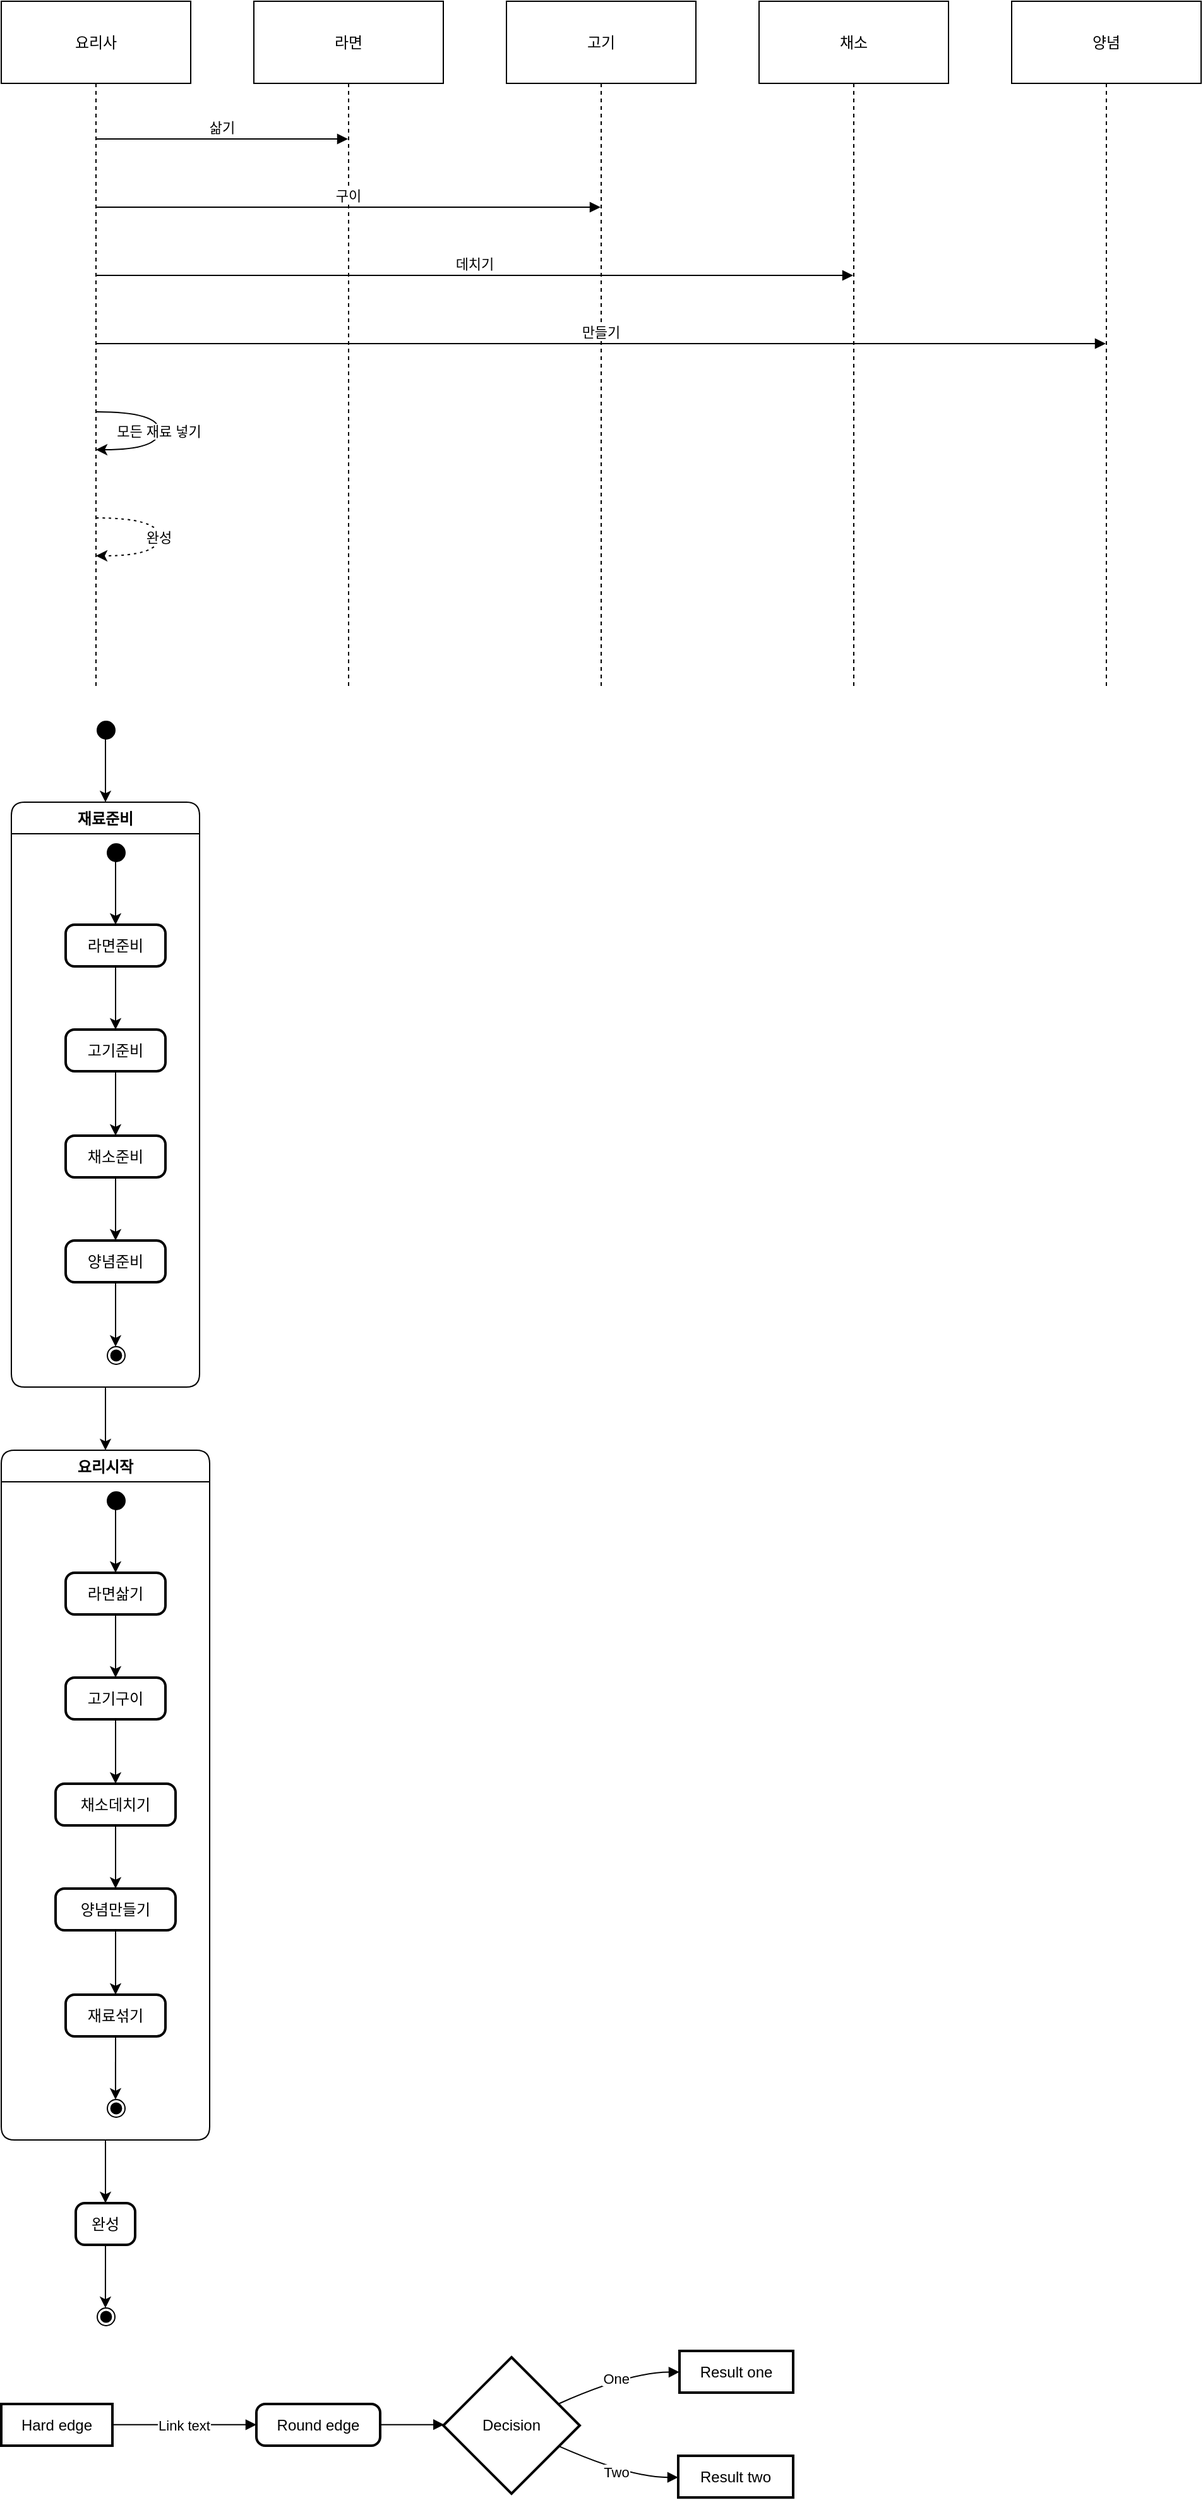 <mxfile version="24.3.1" type="github">
  <diagram name="페이지-1" id="k0mP1A2rVrJ4UrWKxLFV">
    <mxGraphModel dx="1181" dy="674" grid="1" gridSize="10" guides="1" tooltips="1" connect="1" arrows="1" fold="1" page="1" pageScale="1" pageWidth="827" pageHeight="1169" math="0" shadow="0">
      <root>
        <mxCell id="0" />
        <mxCell id="1" parent="0" />
        <mxCell id="u19SwWXHirUWyQlNtAJR-1" value="요리사" style="shape=umlLifeline;perimeter=lifelinePerimeter;whiteSpace=wrap;container=1;dropTarget=0;collapsible=0;recursiveResize=0;outlineConnect=0;portConstraint=eastwest;newEdgeStyle={&quot;edgeStyle&quot;:&quot;elbowEdgeStyle&quot;,&quot;elbow&quot;:&quot;vertical&quot;,&quot;curved&quot;:0,&quot;rounded&quot;:0};size=65;" vertex="1" parent="1">
          <mxGeometry x="20" y="20" width="150" height="544" as="geometry" />
        </mxCell>
        <mxCell id="u19SwWXHirUWyQlNtAJR-2" value="라면" style="shape=umlLifeline;perimeter=lifelinePerimeter;whiteSpace=wrap;container=1;dropTarget=0;collapsible=0;recursiveResize=0;outlineConnect=0;portConstraint=eastwest;newEdgeStyle={&quot;edgeStyle&quot;:&quot;elbowEdgeStyle&quot;,&quot;elbow&quot;:&quot;vertical&quot;,&quot;curved&quot;:0,&quot;rounded&quot;:0};size=65;" vertex="1" parent="1">
          <mxGeometry x="220" y="20" width="150" height="544" as="geometry" />
        </mxCell>
        <mxCell id="u19SwWXHirUWyQlNtAJR-3" value="고기" style="shape=umlLifeline;perimeter=lifelinePerimeter;whiteSpace=wrap;container=1;dropTarget=0;collapsible=0;recursiveResize=0;outlineConnect=0;portConstraint=eastwest;newEdgeStyle={&quot;edgeStyle&quot;:&quot;elbowEdgeStyle&quot;,&quot;elbow&quot;:&quot;vertical&quot;,&quot;curved&quot;:0,&quot;rounded&quot;:0};size=65;" vertex="1" parent="1">
          <mxGeometry x="420" y="20" width="150" height="544" as="geometry" />
        </mxCell>
        <mxCell id="u19SwWXHirUWyQlNtAJR-4" value="채소" style="shape=umlLifeline;perimeter=lifelinePerimeter;whiteSpace=wrap;container=1;dropTarget=0;collapsible=0;recursiveResize=0;outlineConnect=0;portConstraint=eastwest;newEdgeStyle={&quot;edgeStyle&quot;:&quot;elbowEdgeStyle&quot;,&quot;elbow&quot;:&quot;vertical&quot;,&quot;curved&quot;:0,&quot;rounded&quot;:0};size=65;" vertex="1" parent="1">
          <mxGeometry x="620" y="20" width="150" height="544" as="geometry" />
        </mxCell>
        <mxCell id="u19SwWXHirUWyQlNtAJR-5" value="양념" style="shape=umlLifeline;perimeter=lifelinePerimeter;whiteSpace=wrap;container=1;dropTarget=0;collapsible=0;recursiveResize=0;outlineConnect=0;portConstraint=eastwest;newEdgeStyle={&quot;edgeStyle&quot;:&quot;elbowEdgeStyle&quot;,&quot;elbow&quot;:&quot;vertical&quot;,&quot;curved&quot;:0,&quot;rounded&quot;:0};size=65;" vertex="1" parent="1">
          <mxGeometry x="820" y="20" width="150" height="544" as="geometry" />
        </mxCell>
        <mxCell id="u19SwWXHirUWyQlNtAJR-6" value="삶기" style="verticalAlign=bottom;endArrow=block;edgeStyle=elbowEdgeStyle;elbow=vertical;curved=0;rounded=0;" edge="1" parent="1" source="u19SwWXHirUWyQlNtAJR-1" target="u19SwWXHirUWyQlNtAJR-2">
          <mxGeometry relative="1" as="geometry">
            <Array as="points">
              <mxPoint x="205" y="129" />
            </Array>
          </mxGeometry>
        </mxCell>
        <mxCell id="u19SwWXHirUWyQlNtAJR-7" value="구이" style="verticalAlign=bottom;endArrow=block;edgeStyle=elbowEdgeStyle;elbow=vertical;curved=0;rounded=0;" edge="1" parent="1" source="u19SwWXHirUWyQlNtAJR-1" target="u19SwWXHirUWyQlNtAJR-3">
          <mxGeometry relative="1" as="geometry">
            <Array as="points">
              <mxPoint x="305" y="183" />
            </Array>
          </mxGeometry>
        </mxCell>
        <mxCell id="u19SwWXHirUWyQlNtAJR-8" value="데치기" style="verticalAlign=bottom;endArrow=block;edgeStyle=elbowEdgeStyle;elbow=vertical;curved=0;rounded=0;" edge="1" parent="1" source="u19SwWXHirUWyQlNtAJR-1" target="u19SwWXHirUWyQlNtAJR-4">
          <mxGeometry relative="1" as="geometry">
            <Array as="points">
              <mxPoint x="405" y="237" />
            </Array>
          </mxGeometry>
        </mxCell>
        <mxCell id="u19SwWXHirUWyQlNtAJR-9" value="만들기" style="verticalAlign=bottom;endArrow=block;edgeStyle=elbowEdgeStyle;elbow=vertical;curved=0;rounded=0;" edge="1" parent="1" source="u19SwWXHirUWyQlNtAJR-1" target="u19SwWXHirUWyQlNtAJR-5">
          <mxGeometry relative="1" as="geometry">
            <Array as="points">
              <mxPoint x="505" y="291" />
            </Array>
          </mxGeometry>
        </mxCell>
        <mxCell id="u19SwWXHirUWyQlNtAJR-10" value="모든 재료 넣기" style="curved=1;rounded=0;" edge="1" parent="1" source="u19SwWXHirUWyQlNtAJR-1" target="u19SwWXHirUWyQlNtAJR-1">
          <mxGeometry relative="1" as="geometry">
            <Array as="points">
              <mxPoint x="145" y="345" />
              <mxPoint x="145" y="375" />
            </Array>
          </mxGeometry>
        </mxCell>
        <mxCell id="u19SwWXHirUWyQlNtAJR-11" value="완성" style="curved=1;dashed=1;dashPattern=2 3;rounded=0;" edge="1" parent="1" source="u19SwWXHirUWyQlNtAJR-1" target="u19SwWXHirUWyQlNtAJR-1">
          <mxGeometry relative="1" as="geometry">
            <Array as="points">
              <mxPoint x="145" y="429" />
              <mxPoint x="145" y="459" />
            </Array>
          </mxGeometry>
        </mxCell>
        <mxCell id="u19SwWXHirUWyQlNtAJR-16" value="" style="ellipse;fillColor=strokeColor;" vertex="1" parent="1">
          <mxGeometry x="96" y="590" width="14" height="14" as="geometry" />
        </mxCell>
        <mxCell id="u19SwWXHirUWyQlNtAJR-17" value="재료준비" style="swimlane;fontStyle=1;align=center;verticalAlign=middle;startSize=25;container=0;collapsible=0;rounded=1;arcSize=14;dropTarget=0;" vertex="1" parent="1">
          <mxGeometry x="28" y="654" width="149" height="463" as="geometry" />
        </mxCell>
        <mxCell id="u19SwWXHirUWyQlNtAJR-18" value="" style="ellipse;fillColor=strokeColor;" vertex="1" parent="u19SwWXHirUWyQlNtAJR-17">
          <mxGeometry x="76" y="33" width="14" height="14" as="geometry" />
        </mxCell>
        <mxCell id="u19SwWXHirUWyQlNtAJR-19" value="라면준비" style="rounded=1;absoluteArcSize=1;arcSize=14;whiteSpace=wrap;strokeWidth=2;" vertex="1" parent="u19SwWXHirUWyQlNtAJR-17">
          <mxGeometry x="43" y="97" width="79" height="33" as="geometry" />
        </mxCell>
        <mxCell id="u19SwWXHirUWyQlNtAJR-20" value="고기준비" style="rounded=1;absoluteArcSize=1;arcSize=14;whiteSpace=wrap;strokeWidth=2;" vertex="1" parent="u19SwWXHirUWyQlNtAJR-17">
          <mxGeometry x="43" y="180" width="79" height="33" as="geometry" />
        </mxCell>
        <mxCell id="u19SwWXHirUWyQlNtAJR-21" value="채소준비" style="rounded=1;absoluteArcSize=1;arcSize=14;whiteSpace=wrap;strokeWidth=2;" vertex="1" parent="u19SwWXHirUWyQlNtAJR-17">
          <mxGeometry x="43" y="264" width="79" height="33" as="geometry" />
        </mxCell>
        <mxCell id="u19SwWXHirUWyQlNtAJR-22" value="양념준비" style="rounded=1;absoluteArcSize=1;arcSize=14;whiteSpace=wrap;strokeWidth=2;" vertex="1" parent="u19SwWXHirUWyQlNtAJR-17">
          <mxGeometry x="43" y="347" width="79" height="33" as="geometry" />
        </mxCell>
        <mxCell id="u19SwWXHirUWyQlNtAJR-23" value="" style="ellipse;shape=endState;fillColor=strokeColor;" vertex="1" parent="u19SwWXHirUWyQlNtAJR-17">
          <mxGeometry x="76" y="431" width="14" height="14" as="geometry" />
        </mxCell>
        <mxCell id="u19SwWXHirUWyQlNtAJR-24" value="" style="curved=1;startArrow=none;;exitX=0.464;exitY=1;entryX=0.5;entryY=0;rounded=0;" edge="1" parent="u19SwWXHirUWyQlNtAJR-17" source="u19SwWXHirUWyQlNtAJR-18" target="u19SwWXHirUWyQlNtAJR-19">
          <mxGeometry relative="1" as="geometry">
            <Array as="points" />
          </mxGeometry>
        </mxCell>
        <mxCell id="u19SwWXHirUWyQlNtAJR-25" value="" style="curved=1;startArrow=none;;exitX=0.5;exitY=1.012;entryX=0.5;entryY=0.012;rounded=0;" edge="1" parent="u19SwWXHirUWyQlNtAJR-17" source="u19SwWXHirUWyQlNtAJR-19" target="u19SwWXHirUWyQlNtAJR-20">
          <mxGeometry relative="1" as="geometry">
            <Array as="points" />
          </mxGeometry>
        </mxCell>
        <mxCell id="u19SwWXHirUWyQlNtAJR-26" value="" style="curved=1;startArrow=none;;exitX=0.5;exitY=1.024;entryX=0.5;entryY=-0.006;rounded=0;" edge="1" parent="u19SwWXHirUWyQlNtAJR-17" source="u19SwWXHirUWyQlNtAJR-20" target="u19SwWXHirUWyQlNtAJR-21">
          <mxGeometry relative="1" as="geometry">
            <Array as="points" />
          </mxGeometry>
        </mxCell>
        <mxCell id="u19SwWXHirUWyQlNtAJR-27" value="" style="curved=1;startArrow=none;;exitX=0.5;exitY=1.006;entryX=0.5;entryY=0.006;rounded=0;" edge="1" parent="u19SwWXHirUWyQlNtAJR-17" source="u19SwWXHirUWyQlNtAJR-21" target="u19SwWXHirUWyQlNtAJR-22">
          <mxGeometry relative="1" as="geometry">
            <Array as="points" />
          </mxGeometry>
        </mxCell>
        <mxCell id="u19SwWXHirUWyQlNtAJR-28" value="" style="curved=1;startArrow=none;;exitX=0.5;exitY=1.018;entryX=0.464;entryY=-0.029;rounded=0;" edge="1" parent="u19SwWXHirUWyQlNtAJR-17" source="u19SwWXHirUWyQlNtAJR-22" target="u19SwWXHirUWyQlNtAJR-23">
          <mxGeometry relative="1" as="geometry">
            <Array as="points" />
          </mxGeometry>
        </mxCell>
        <mxCell id="u19SwWXHirUWyQlNtAJR-29" value="요리시작" style="swimlane;fontStyle=1;align=center;verticalAlign=middle;startSize=25;container=0;collapsible=0;rounded=1;arcSize=14;dropTarget=0;" vertex="1" parent="1">
          <mxGeometry x="20" y="1167" width="165" height="546" as="geometry" />
        </mxCell>
        <mxCell id="u19SwWXHirUWyQlNtAJR-30" value="" style="ellipse;fillColor=strokeColor;" vertex="1" parent="u19SwWXHirUWyQlNtAJR-29">
          <mxGeometry x="84" y="33" width="14" height="14" as="geometry" />
        </mxCell>
        <mxCell id="u19SwWXHirUWyQlNtAJR-31" value="라면삶기" style="rounded=1;absoluteArcSize=1;arcSize=14;whiteSpace=wrap;strokeWidth=2;" vertex="1" parent="u19SwWXHirUWyQlNtAJR-29">
          <mxGeometry x="51" y="97" width="79" height="33" as="geometry" />
        </mxCell>
        <mxCell id="u19SwWXHirUWyQlNtAJR-32" value="고기구이" style="rounded=1;absoluteArcSize=1;arcSize=14;whiteSpace=wrap;strokeWidth=2;" vertex="1" parent="u19SwWXHirUWyQlNtAJR-29">
          <mxGeometry x="51" y="180" width="79" height="33" as="geometry" />
        </mxCell>
        <mxCell id="u19SwWXHirUWyQlNtAJR-33" value="채소데치기" style="rounded=1;absoluteArcSize=1;arcSize=14;whiteSpace=wrap;strokeWidth=2;" vertex="1" parent="u19SwWXHirUWyQlNtAJR-29">
          <mxGeometry x="43" y="264" width="95" height="33" as="geometry" />
        </mxCell>
        <mxCell id="u19SwWXHirUWyQlNtAJR-34" value="양념만들기" style="rounded=1;absoluteArcSize=1;arcSize=14;whiteSpace=wrap;strokeWidth=2;" vertex="1" parent="u19SwWXHirUWyQlNtAJR-29">
          <mxGeometry x="43" y="347" width="95" height="33" as="geometry" />
        </mxCell>
        <mxCell id="u19SwWXHirUWyQlNtAJR-35" value="재료섞기" style="rounded=1;absoluteArcSize=1;arcSize=14;whiteSpace=wrap;strokeWidth=2;" vertex="1" parent="u19SwWXHirUWyQlNtAJR-29">
          <mxGeometry x="51" y="431" width="79" height="33" as="geometry" />
        </mxCell>
        <mxCell id="u19SwWXHirUWyQlNtAJR-36" value="" style="ellipse;shape=endState;fillColor=strokeColor;" vertex="1" parent="u19SwWXHirUWyQlNtAJR-29">
          <mxGeometry x="84" y="514" width="14" height="14" as="geometry" />
        </mxCell>
        <mxCell id="u19SwWXHirUWyQlNtAJR-37" value="" style="curved=1;startArrow=none;;exitX=0.464;exitY=1;entryX=0.5;entryY=0;rounded=0;" edge="1" parent="u19SwWXHirUWyQlNtAJR-29" source="u19SwWXHirUWyQlNtAJR-30" target="u19SwWXHirUWyQlNtAJR-31">
          <mxGeometry relative="1" as="geometry">
            <Array as="points" />
          </mxGeometry>
        </mxCell>
        <mxCell id="u19SwWXHirUWyQlNtAJR-38" value="" style="curved=1;startArrow=none;;exitX=0.5;exitY=1.012;entryX=0.5;entryY=0.012;rounded=0;" edge="1" parent="u19SwWXHirUWyQlNtAJR-29" source="u19SwWXHirUWyQlNtAJR-31" target="u19SwWXHirUWyQlNtAJR-32">
          <mxGeometry relative="1" as="geometry">
            <Array as="points" />
          </mxGeometry>
        </mxCell>
        <mxCell id="u19SwWXHirUWyQlNtAJR-39" value="" style="curved=1;startArrow=none;;exitX=0.5;exitY=1.024;entryX=0.5;entryY=-0.006;rounded=0;" edge="1" parent="u19SwWXHirUWyQlNtAJR-29" source="u19SwWXHirUWyQlNtAJR-32" target="u19SwWXHirUWyQlNtAJR-33">
          <mxGeometry relative="1" as="geometry">
            <Array as="points" />
          </mxGeometry>
        </mxCell>
        <mxCell id="u19SwWXHirUWyQlNtAJR-40" value="" style="curved=1;startArrow=none;;exitX=0.5;exitY=1.006;entryX=0.5;entryY=0.006;rounded=0;" edge="1" parent="u19SwWXHirUWyQlNtAJR-29" source="u19SwWXHirUWyQlNtAJR-33" target="u19SwWXHirUWyQlNtAJR-34">
          <mxGeometry relative="1" as="geometry">
            <Array as="points" />
          </mxGeometry>
        </mxCell>
        <mxCell id="u19SwWXHirUWyQlNtAJR-41" value="" style="curved=1;startArrow=none;;exitX=0.5;exitY=1.018;entryX=0.5;entryY=-0.012;rounded=0;" edge="1" parent="u19SwWXHirUWyQlNtAJR-29" source="u19SwWXHirUWyQlNtAJR-34" target="u19SwWXHirUWyQlNtAJR-35">
          <mxGeometry relative="1" as="geometry">
            <Array as="points" />
          </mxGeometry>
        </mxCell>
        <mxCell id="u19SwWXHirUWyQlNtAJR-42" value="" style="curved=1;startArrow=none;;exitX=0.5;exitY=1.0;entryX=0.464;entryY=5.45e-7;rounded=0;" edge="1" parent="u19SwWXHirUWyQlNtAJR-29" source="u19SwWXHirUWyQlNtAJR-35" target="u19SwWXHirUWyQlNtAJR-36">
          <mxGeometry relative="1" as="geometry">
            <Array as="points" />
          </mxGeometry>
        </mxCell>
        <mxCell id="u19SwWXHirUWyQlNtAJR-43" value="완성" style="rounded=1;absoluteArcSize=1;arcSize=14;whiteSpace=wrap;strokeWidth=2;" vertex="1" parent="1">
          <mxGeometry x="79" y="1763" width="47" height="33" as="geometry" />
        </mxCell>
        <mxCell id="u19SwWXHirUWyQlNtAJR-44" value="" style="ellipse;shape=endState;fillColor=strokeColor;" vertex="1" parent="1">
          <mxGeometry x="96" y="1846" width="14" height="14" as="geometry" />
        </mxCell>
        <mxCell id="u19SwWXHirUWyQlNtAJR-45" value="" style="curved=1;startArrow=none;;exitX=0.5;exitY=1.012;entryX=0.464;entryY=0.029;rounded=0;" edge="1" parent="1" source="u19SwWXHirUWyQlNtAJR-43" target="u19SwWXHirUWyQlNtAJR-44">
          <mxGeometry relative="1" as="geometry">
            <Array as="points" />
          </mxGeometry>
        </mxCell>
        <mxCell id="u19SwWXHirUWyQlNtAJR-46" value="" style="curved=1;startArrow=none;;exitX=0.464;exitY=1;entryX=0.5;entryY=0;rounded=0;" edge="1" parent="1" source="u19SwWXHirUWyQlNtAJR-16" target="u19SwWXHirUWyQlNtAJR-17">
          <mxGeometry relative="1" as="geometry">
            <Array as="points" />
          </mxGeometry>
        </mxCell>
        <mxCell id="u19SwWXHirUWyQlNtAJR-47" value="" style="curved=1;startArrow=none;;exitX=0.5;exitY=1.0;entryX=0.5;entryY=-0.0;rounded=0;" edge="1" parent="1" source="u19SwWXHirUWyQlNtAJR-17" target="u19SwWXHirUWyQlNtAJR-29">
          <mxGeometry relative="1" as="geometry">
            <Array as="points" />
          </mxGeometry>
        </mxCell>
        <mxCell id="u19SwWXHirUWyQlNtAJR-48" value="" style="curved=1;startArrow=none;;exitX=0.5;exitY=1.0;entryX=0.5;entryY=9.248e-7;rounded=0;" edge="1" parent="1" source="u19SwWXHirUWyQlNtAJR-29" target="u19SwWXHirUWyQlNtAJR-43">
          <mxGeometry relative="1" as="geometry">
            <Array as="points" />
          </mxGeometry>
        </mxCell>
        <mxCell id="u19SwWXHirUWyQlNtAJR-49" value="Hard edge" style="whiteSpace=wrap;strokeWidth=2;" vertex="1" parent="1">
          <mxGeometry x="20" y="1922" width="88" height="33" as="geometry" />
        </mxCell>
        <mxCell id="u19SwWXHirUWyQlNtAJR-50" value="Round edge" style="rounded=1;absoluteArcSize=1;arcSize=14;whiteSpace=wrap;strokeWidth=2;" vertex="1" parent="1">
          <mxGeometry x="222" y="1922" width="98" height="33" as="geometry" />
        </mxCell>
        <mxCell id="u19SwWXHirUWyQlNtAJR-51" value="Decision" style="rhombus;strokeWidth=2;whiteSpace=wrap;" vertex="1" parent="1">
          <mxGeometry x="370" y="1885" width="108" height="108" as="geometry" />
        </mxCell>
        <mxCell id="u19SwWXHirUWyQlNtAJR-52" value="Result one" style="whiteSpace=wrap;strokeWidth=2;" vertex="1" parent="1">
          <mxGeometry x="557" y="1880" width="90" height="33" as="geometry" />
        </mxCell>
        <mxCell id="u19SwWXHirUWyQlNtAJR-53" value="Result two" style="whiteSpace=wrap;strokeWidth=2;" vertex="1" parent="1">
          <mxGeometry x="556" y="1963" width="91" height="33" as="geometry" />
        </mxCell>
        <mxCell id="u19SwWXHirUWyQlNtAJR-54" value="Link text" style="curved=1;startArrow=none;endArrow=block;exitX=1.003;exitY=0.497;entryX=0.001;entryY=0.497;rounded=0;" edge="1" parent="1" source="u19SwWXHirUWyQlNtAJR-49" target="u19SwWXHirUWyQlNtAJR-50">
          <mxGeometry relative="1" as="geometry">
            <Array as="points" />
          </mxGeometry>
        </mxCell>
        <mxCell id="u19SwWXHirUWyQlNtAJR-55" value="" style="curved=1;startArrow=none;endArrow=block;exitX=1.0;exitY=0.497;entryX=0.0;entryY=0.494;rounded=0;" edge="1" parent="1" source="u19SwWXHirUWyQlNtAJR-50" target="u19SwWXHirUWyQlNtAJR-51">
          <mxGeometry relative="1" as="geometry">
            <Array as="points" />
          </mxGeometry>
        </mxCell>
        <mxCell id="u19SwWXHirUWyQlNtAJR-56" value="One" style="curved=1;startArrow=none;endArrow=block;exitX=0.998;exitY=0.271;entryX=-0.001;entryY=0.506;rounded=0;" edge="1" parent="1" source="u19SwWXHirUWyQlNtAJR-51" target="u19SwWXHirUWyQlNtAJR-52">
          <mxGeometry relative="1" as="geometry">
            <Array as="points">
              <mxPoint x="517" y="1897" />
            </Array>
          </mxGeometry>
        </mxCell>
        <mxCell id="u19SwWXHirUWyQlNtAJR-57" value="Two" style="curved=1;startArrow=none;endArrow=block;exitX=0.998;exitY=0.718;entryX=0.004;entryY=0.518;rounded=0;" edge="1" parent="1" source="u19SwWXHirUWyQlNtAJR-51" target="u19SwWXHirUWyQlNtAJR-53">
          <mxGeometry relative="1" as="geometry">
            <Array as="points">
              <mxPoint x="517" y="1980" />
            </Array>
          </mxGeometry>
        </mxCell>
      </root>
    </mxGraphModel>
  </diagram>
</mxfile>
